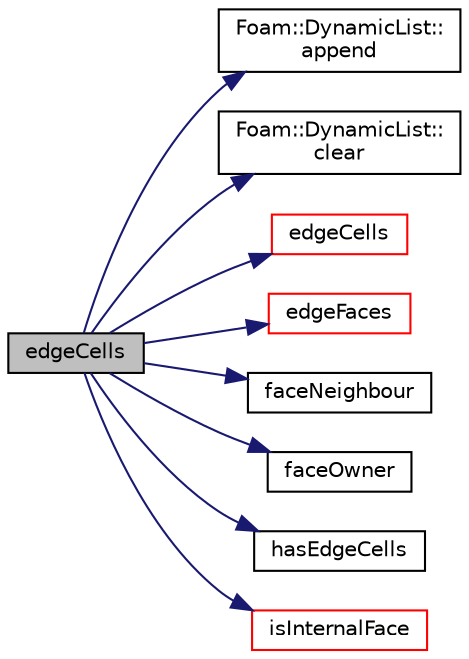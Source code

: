 digraph "edgeCells"
{
  bgcolor="transparent";
  edge [fontname="Helvetica",fontsize="10",labelfontname="Helvetica",labelfontsize="10"];
  node [fontname="Helvetica",fontsize="10",shape=record];
  rankdir="LR";
  Node46695 [label="edgeCells",height=0.2,width=0.4,color="black", fillcolor="grey75", style="filled", fontcolor="black"];
  Node46695 -> Node46696 [color="midnightblue",fontsize="10",style="solid",fontname="Helvetica"];
  Node46696 [label="Foam::DynamicList::\lappend",height=0.2,width=0.4,color="black",URL="$a27005.html#a7b67b42af715604376ad63a681dee6d8",tooltip="Append an element at the end of the list. "];
  Node46695 -> Node46697 [color="midnightblue",fontsize="10",style="solid",fontname="Helvetica"];
  Node46697 [label="Foam::DynamicList::\lclear",height=0.2,width=0.4,color="black",URL="$a27005.html#ac8bb3912a3ce86b15842e79d0b421204",tooltip="Clear the addressed list, i.e. set the size to zero. "];
  Node46695 -> Node46698 [color="midnightblue",fontsize="10",style="solid",fontname="Helvetica"];
  Node46698 [label="edgeCells",height=0.2,width=0.4,color="red",URL="$a28685.html#addd6d1fd65f617ff40cde4479560c2c3"];
  Node46695 -> Node46760 [color="midnightblue",fontsize="10",style="solid",fontname="Helvetica"];
  Node46760 [label="edgeFaces",height=0.2,width=0.4,color="red",URL="$a28685.html#ad38ecd2902727a890ebd437731c271c8"];
  Node46695 -> Node46767 [color="midnightblue",fontsize="10",style="solid",fontname="Helvetica"];
  Node46767 [label="faceNeighbour",height=0.2,width=0.4,color="black",URL="$a28685.html#acd9489a2ac1ec02451fef1f415386694",tooltip="Face face-neighbour addressing. "];
  Node46695 -> Node46768 [color="midnightblue",fontsize="10",style="solid",fontname="Helvetica"];
  Node46768 [label="faceOwner",height=0.2,width=0.4,color="black",URL="$a28685.html#a95a88187f795e30779aa3bac679d9bfc",tooltip="Face face-owner addresing. "];
  Node46695 -> Node46769 [color="midnightblue",fontsize="10",style="solid",fontname="Helvetica"];
  Node46769 [label="hasEdgeCells",height=0.2,width=0.4,color="black",URL="$a28685.html#ae0a7fac763e0e874c6d9a088c9d5124a"];
  Node46695 -> Node46770 [color="midnightblue",fontsize="10",style="solid",fontname="Helvetica"];
  Node46770 [label="isInternalFace",height=0.2,width=0.4,color="red",URL="$a28685.html#ae3e48ad9ec4c5132ec7d3d702ad17c9e",tooltip="Return true if given face label is internal to the mesh. "];
}
